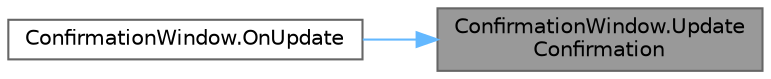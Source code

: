 digraph "ConfirmationWindow.UpdateConfirmation"
{
 // LATEX_PDF_SIZE
  bgcolor="transparent";
  edge [fontname=Helvetica,fontsize=10,labelfontname=Helvetica,labelfontsize=10];
  node [fontname=Helvetica,fontsize=10,shape=box,height=0.2,width=0.4];
  rankdir="RL";
  Node1 [id="Node000001",label="ConfirmationWindow.Update\lConfirmation",height=0.2,width=0.4,color="gray40", fillcolor="grey60", style="filled", fontcolor="black",tooltip=" "];
  Node1 -> Node2 [id="edge1_Node000001_Node000002",dir="back",color="steelblue1",style="solid",tooltip=" "];
  Node2 [id="Node000002",label="ConfirmationWindow.OnUpdate",height=0.2,width=0.4,color="grey40", fillcolor="white", style="filled",URL="$class_confirmation_window.html#a95fc4abf1373738ef91d4e3a691dcf45",tooltip=" "];
}
